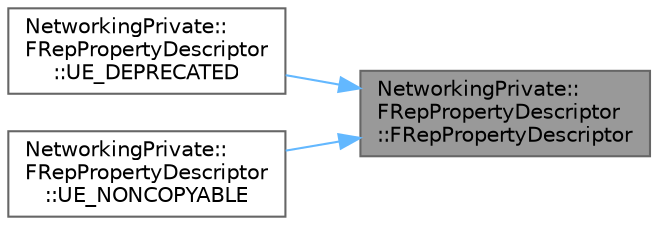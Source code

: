 digraph "NetworkingPrivate::FRepPropertyDescriptor::FRepPropertyDescriptor"
{
 // INTERACTIVE_SVG=YES
 // LATEX_PDF_SIZE
  bgcolor="transparent";
  edge [fontname=Helvetica,fontsize=10,labelfontname=Helvetica,labelfontsize=10];
  node [fontname=Helvetica,fontsize=10,shape=box,height=0.2,width=0.4];
  rankdir="RL";
  Node1 [id="Node000001",label="NetworkingPrivate::\lFRepPropertyDescriptor\l::FRepPropertyDescriptor",height=0.2,width=0.4,color="gray40", fillcolor="grey60", style="filled", fontcolor="black",tooltip=" "];
  Node1 -> Node2 [id="edge1_Node000001_Node000002",dir="back",color="steelblue1",style="solid",tooltip=" "];
  Node2 [id="Node000002",label="NetworkingPrivate::\lFRepPropertyDescriptor\l::UE_DEPRECATED",height=0.2,width=0.4,color="grey40", fillcolor="white", style="filled",URL="$d2/d32/structNetworkingPrivate_1_1FRepPropertyDescriptor.html#af8a2dfcd49e2642f7d54b01a31b42dec",tooltip=" "];
  Node1 -> Node3 [id="edge2_Node000001_Node000003",dir="back",color="steelblue1",style="solid",tooltip=" "];
  Node3 [id="Node000003",label="NetworkingPrivate::\lFRepPropertyDescriptor\l::UE_NONCOPYABLE",height=0.2,width=0.4,color="grey40", fillcolor="white", style="filled",URL="$d2/d32/structNetworkingPrivate_1_1FRepPropertyDescriptor.html#ad9d502d5925ccd2b90a575ccd2fb7f70",tooltip=" "];
}
